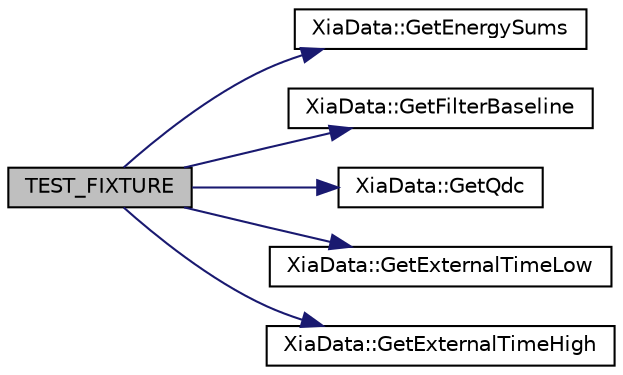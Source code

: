 digraph "TEST_FIXTURE"
{
  edge [fontname="Helvetica",fontsize="10",labelfontname="Helvetica",labelfontsize="10"];
  node [fontname="Helvetica",fontsize="10",shape=record];
  rankdir="LR";
  Node1 [label="TEST_FIXTURE",height=0.2,width=0.4,color="black", fillcolor="grey75", style="filled", fontcolor="black"];
  Node1 -> Node2 [color="midnightblue",fontsize="10",style="solid",fontname="Helvetica"];
  Node2 [label="XiaData::GetEnergySums",height=0.2,width=0.4,color="black", fillcolor="white", style="filled",URL="$d2/ddd/class_xia_data.html#acdb12ff4d003a85ef15d579932271095"];
  Node1 -> Node3 [color="midnightblue",fontsize="10",style="solid",fontname="Helvetica"];
  Node3 [label="XiaData::GetFilterBaseline",height=0.2,width=0.4,color="black", fillcolor="white", style="filled",URL="$d2/ddd/class_xia_data.html#a14dc218717636bd6b1b4bfbf8e566cd1"];
  Node1 -> Node4 [color="midnightblue",fontsize="10",style="solid",fontname="Helvetica"];
  Node4 [label="XiaData::GetQdc",height=0.2,width=0.4,color="black", fillcolor="white", style="filled",URL="$d2/ddd/class_xia_data.html#a7b617d36e152efa74c4f657bc3848c81"];
  Node1 -> Node5 [color="midnightblue",fontsize="10",style="solid",fontname="Helvetica"];
  Node5 [label="XiaData::GetExternalTimeLow",height=0.2,width=0.4,color="black", fillcolor="white", style="filled",URL="$d2/ddd/class_xia_data.html#ac0a5410997d9b116ebae66651a3278c8"];
  Node1 -> Node6 [color="midnightblue",fontsize="10",style="solid",fontname="Helvetica"];
  Node6 [label="XiaData::GetExternalTimeHigh",height=0.2,width=0.4,color="black", fillcolor="white", style="filled",URL="$d2/ddd/class_xia_data.html#a7a35b41ce4920c43eaaa4ce1c46ffaac"];
}
